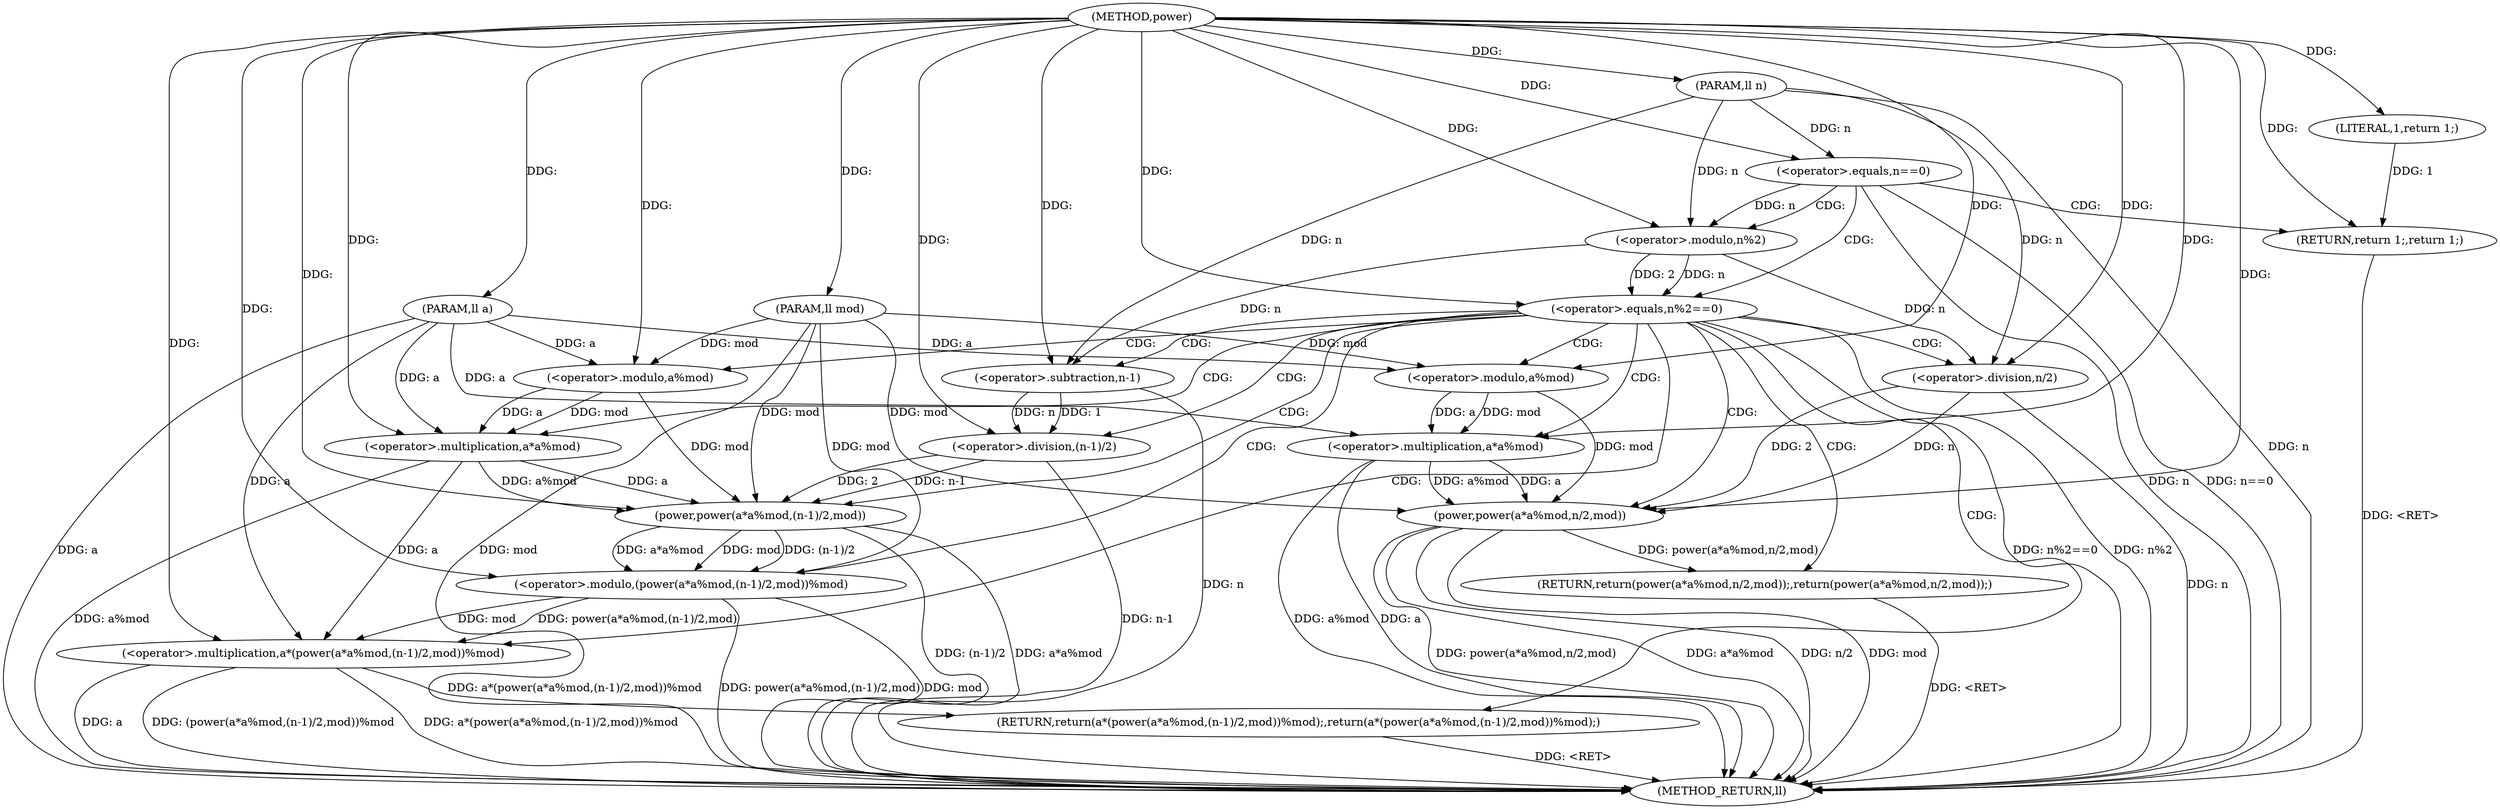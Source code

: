 digraph "power" {  
"1000236" [label = "(METHOD,power)" ]
"1000282" [label = "(METHOD_RETURN,ll)" ]
"1000237" [label = "(PARAM,ll a)" ]
"1000238" [label = "(PARAM,ll n)" ]
"1000239" [label = "(PARAM,ll mod)" ]
"1000242" [label = "(<operator>.equals,n==0)" ]
"1000245" [label = "(RETURN,return 1;,return 1;)" ]
"1000248" [label = "(<operator>.equals,n%2==0)" ]
"1000253" [label = "(RETURN,return(power(a*a%mod,n/2,mod));,return(power(a*a%mod,n/2,mod));)" ]
"1000246" [label = "(LITERAL,1,return 1;)" ]
"1000254" [label = "(power,power(a*a%mod,n/2,mod))" ]
"1000265" [label = "(RETURN,return(a*(power(a*a%mod,(n-1)/2,mod))%mod);,return(a*(power(a*a%mod,(n-1)/2,mod))%mod);)" ]
"1000249" [label = "(<operator>.modulo,n%2)" ]
"1000266" [label = "(<operator>.multiplication,a*(power(a*a%mod,(n-1)/2,mod))%mod)" ]
"1000255" [label = "(<operator>.multiplication,a*a%mod)" ]
"1000260" [label = "(<operator>.division,n/2)" ]
"1000257" [label = "(<operator>.modulo,a%mod)" ]
"1000268" [label = "(<operator>.modulo,(power(a*a%mod,(n-1)/2,mod))%mod)" ]
"1000269" [label = "(power,power(a*a%mod,(n-1)/2,mod))" ]
"1000270" [label = "(<operator>.multiplication,a*a%mod)" ]
"1000275" [label = "(<operator>.division,(n-1)/2)" ]
"1000272" [label = "(<operator>.modulo,a%mod)" ]
"1000276" [label = "(<operator>.subtraction,n-1)" ]
  "1000265" -> "1000282"  [ label = "DDG: <RET>"] 
  "1000245" -> "1000282"  [ label = "DDG: <RET>"] 
  "1000253" -> "1000282"  [ label = "DDG: <RET>"] 
  "1000237" -> "1000282"  [ label = "DDG: a"] 
  "1000238" -> "1000282"  [ label = "DDG: n"] 
  "1000239" -> "1000282"  [ label = "DDG: mod"] 
  "1000242" -> "1000282"  [ label = "DDG: n"] 
  "1000242" -> "1000282"  [ label = "DDG: n==0"] 
  "1000248" -> "1000282"  [ label = "DDG: n%2"] 
  "1000248" -> "1000282"  [ label = "DDG: n%2==0"] 
  "1000266" -> "1000282"  [ label = "DDG: a"] 
  "1000270" -> "1000282"  [ label = "DDG: a%mod"] 
  "1000269" -> "1000282"  [ label = "DDG: a*a%mod"] 
  "1000276" -> "1000282"  [ label = "DDG: n"] 
  "1000275" -> "1000282"  [ label = "DDG: n-1"] 
  "1000269" -> "1000282"  [ label = "DDG: (n-1)/2"] 
  "1000268" -> "1000282"  [ label = "DDG: power(a*a%mod,(n-1)/2,mod)"] 
  "1000268" -> "1000282"  [ label = "DDG: mod"] 
  "1000266" -> "1000282"  [ label = "DDG: (power(a*a%mod,(n-1)/2,mod))%mod"] 
  "1000266" -> "1000282"  [ label = "DDG: a*(power(a*a%mod,(n-1)/2,mod))%mod"] 
  "1000255" -> "1000282"  [ label = "DDG: a"] 
  "1000255" -> "1000282"  [ label = "DDG: a%mod"] 
  "1000254" -> "1000282"  [ label = "DDG: a*a%mod"] 
  "1000260" -> "1000282"  [ label = "DDG: n"] 
  "1000254" -> "1000282"  [ label = "DDG: n/2"] 
  "1000254" -> "1000282"  [ label = "DDG: mod"] 
  "1000254" -> "1000282"  [ label = "DDG: power(a*a%mod,n/2,mod)"] 
  "1000236" -> "1000237"  [ label = "DDG: "] 
  "1000236" -> "1000238"  [ label = "DDG: "] 
  "1000236" -> "1000239"  [ label = "DDG: "] 
  "1000246" -> "1000245"  [ label = "DDG: 1"] 
  "1000236" -> "1000245"  [ label = "DDG: "] 
  "1000254" -> "1000253"  [ label = "DDG: power(a*a%mod,n/2,mod)"] 
  "1000238" -> "1000242"  [ label = "DDG: n"] 
  "1000236" -> "1000242"  [ label = "DDG: "] 
  "1000236" -> "1000246"  [ label = "DDG: "] 
  "1000249" -> "1000248"  [ label = "DDG: n"] 
  "1000249" -> "1000248"  [ label = "DDG: 2"] 
  "1000236" -> "1000248"  [ label = "DDG: "] 
  "1000266" -> "1000265"  [ label = "DDG: a*(power(a*a%mod,(n-1)/2,mod))%mod"] 
  "1000242" -> "1000249"  [ label = "DDG: n"] 
  "1000238" -> "1000249"  [ label = "DDG: n"] 
  "1000236" -> "1000249"  [ label = "DDG: "] 
  "1000255" -> "1000254"  [ label = "DDG: a"] 
  "1000255" -> "1000254"  [ label = "DDG: a%mod"] 
  "1000257" -> "1000254"  [ label = "DDG: mod"] 
  "1000239" -> "1000254"  [ label = "DDG: mod"] 
  "1000236" -> "1000254"  [ label = "DDG: "] 
  "1000260" -> "1000254"  [ label = "DDG: n"] 
  "1000260" -> "1000254"  [ label = "DDG: 2"] 
  "1000257" -> "1000255"  [ label = "DDG: a"] 
  "1000237" -> "1000255"  [ label = "DDG: a"] 
  "1000236" -> "1000255"  [ label = "DDG: "] 
  "1000257" -> "1000255"  [ label = "DDG: mod"] 
  "1000249" -> "1000260"  [ label = "DDG: n"] 
  "1000238" -> "1000260"  [ label = "DDG: n"] 
  "1000236" -> "1000260"  [ label = "DDG: "] 
  "1000270" -> "1000266"  [ label = "DDG: a"] 
  "1000237" -> "1000266"  [ label = "DDG: a"] 
  "1000236" -> "1000266"  [ label = "DDG: "] 
  "1000268" -> "1000266"  [ label = "DDG: power(a*a%mod,(n-1)/2,mod)"] 
  "1000268" -> "1000266"  [ label = "DDG: mod"] 
  "1000237" -> "1000257"  [ label = "DDG: a"] 
  "1000236" -> "1000257"  [ label = "DDG: "] 
  "1000239" -> "1000257"  [ label = "DDG: mod"] 
  "1000269" -> "1000268"  [ label = "DDG: a*a%mod"] 
  "1000269" -> "1000268"  [ label = "DDG: mod"] 
  "1000269" -> "1000268"  [ label = "DDG: (n-1)/2"] 
  "1000239" -> "1000268"  [ label = "DDG: mod"] 
  "1000236" -> "1000268"  [ label = "DDG: "] 
  "1000270" -> "1000269"  [ label = "DDG: a"] 
  "1000270" -> "1000269"  [ label = "DDG: a%mod"] 
  "1000272" -> "1000269"  [ label = "DDG: mod"] 
  "1000239" -> "1000269"  [ label = "DDG: mod"] 
  "1000236" -> "1000269"  [ label = "DDG: "] 
  "1000275" -> "1000269"  [ label = "DDG: n-1"] 
  "1000275" -> "1000269"  [ label = "DDG: 2"] 
  "1000272" -> "1000270"  [ label = "DDG: a"] 
  "1000237" -> "1000270"  [ label = "DDG: a"] 
  "1000236" -> "1000270"  [ label = "DDG: "] 
  "1000272" -> "1000270"  [ label = "DDG: mod"] 
  "1000276" -> "1000275"  [ label = "DDG: 1"] 
  "1000276" -> "1000275"  [ label = "DDG: n"] 
  "1000236" -> "1000275"  [ label = "DDG: "] 
  "1000237" -> "1000272"  [ label = "DDG: a"] 
  "1000236" -> "1000272"  [ label = "DDG: "] 
  "1000239" -> "1000272"  [ label = "DDG: mod"] 
  "1000249" -> "1000276"  [ label = "DDG: n"] 
  "1000238" -> "1000276"  [ label = "DDG: n"] 
  "1000236" -> "1000276"  [ label = "DDG: "] 
  "1000242" -> "1000249"  [ label = "CDG: "] 
  "1000242" -> "1000248"  [ label = "CDG: "] 
  "1000242" -> "1000245"  [ label = "CDG: "] 
  "1000248" -> "1000272"  [ label = "CDG: "] 
  "1000248" -> "1000269"  [ label = "CDG: "] 
  "1000248" -> "1000254"  [ label = "CDG: "] 
  "1000248" -> "1000253"  [ label = "CDG: "] 
  "1000248" -> "1000265"  [ label = "CDG: "] 
  "1000248" -> "1000268"  [ label = "CDG: "] 
  "1000248" -> "1000257"  [ label = "CDG: "] 
  "1000248" -> "1000276"  [ label = "CDG: "] 
  "1000248" -> "1000260"  [ label = "CDG: "] 
  "1000248" -> "1000255"  [ label = "CDG: "] 
  "1000248" -> "1000270"  [ label = "CDG: "] 
  "1000248" -> "1000266"  [ label = "CDG: "] 
  "1000248" -> "1000275"  [ label = "CDG: "] 
}
